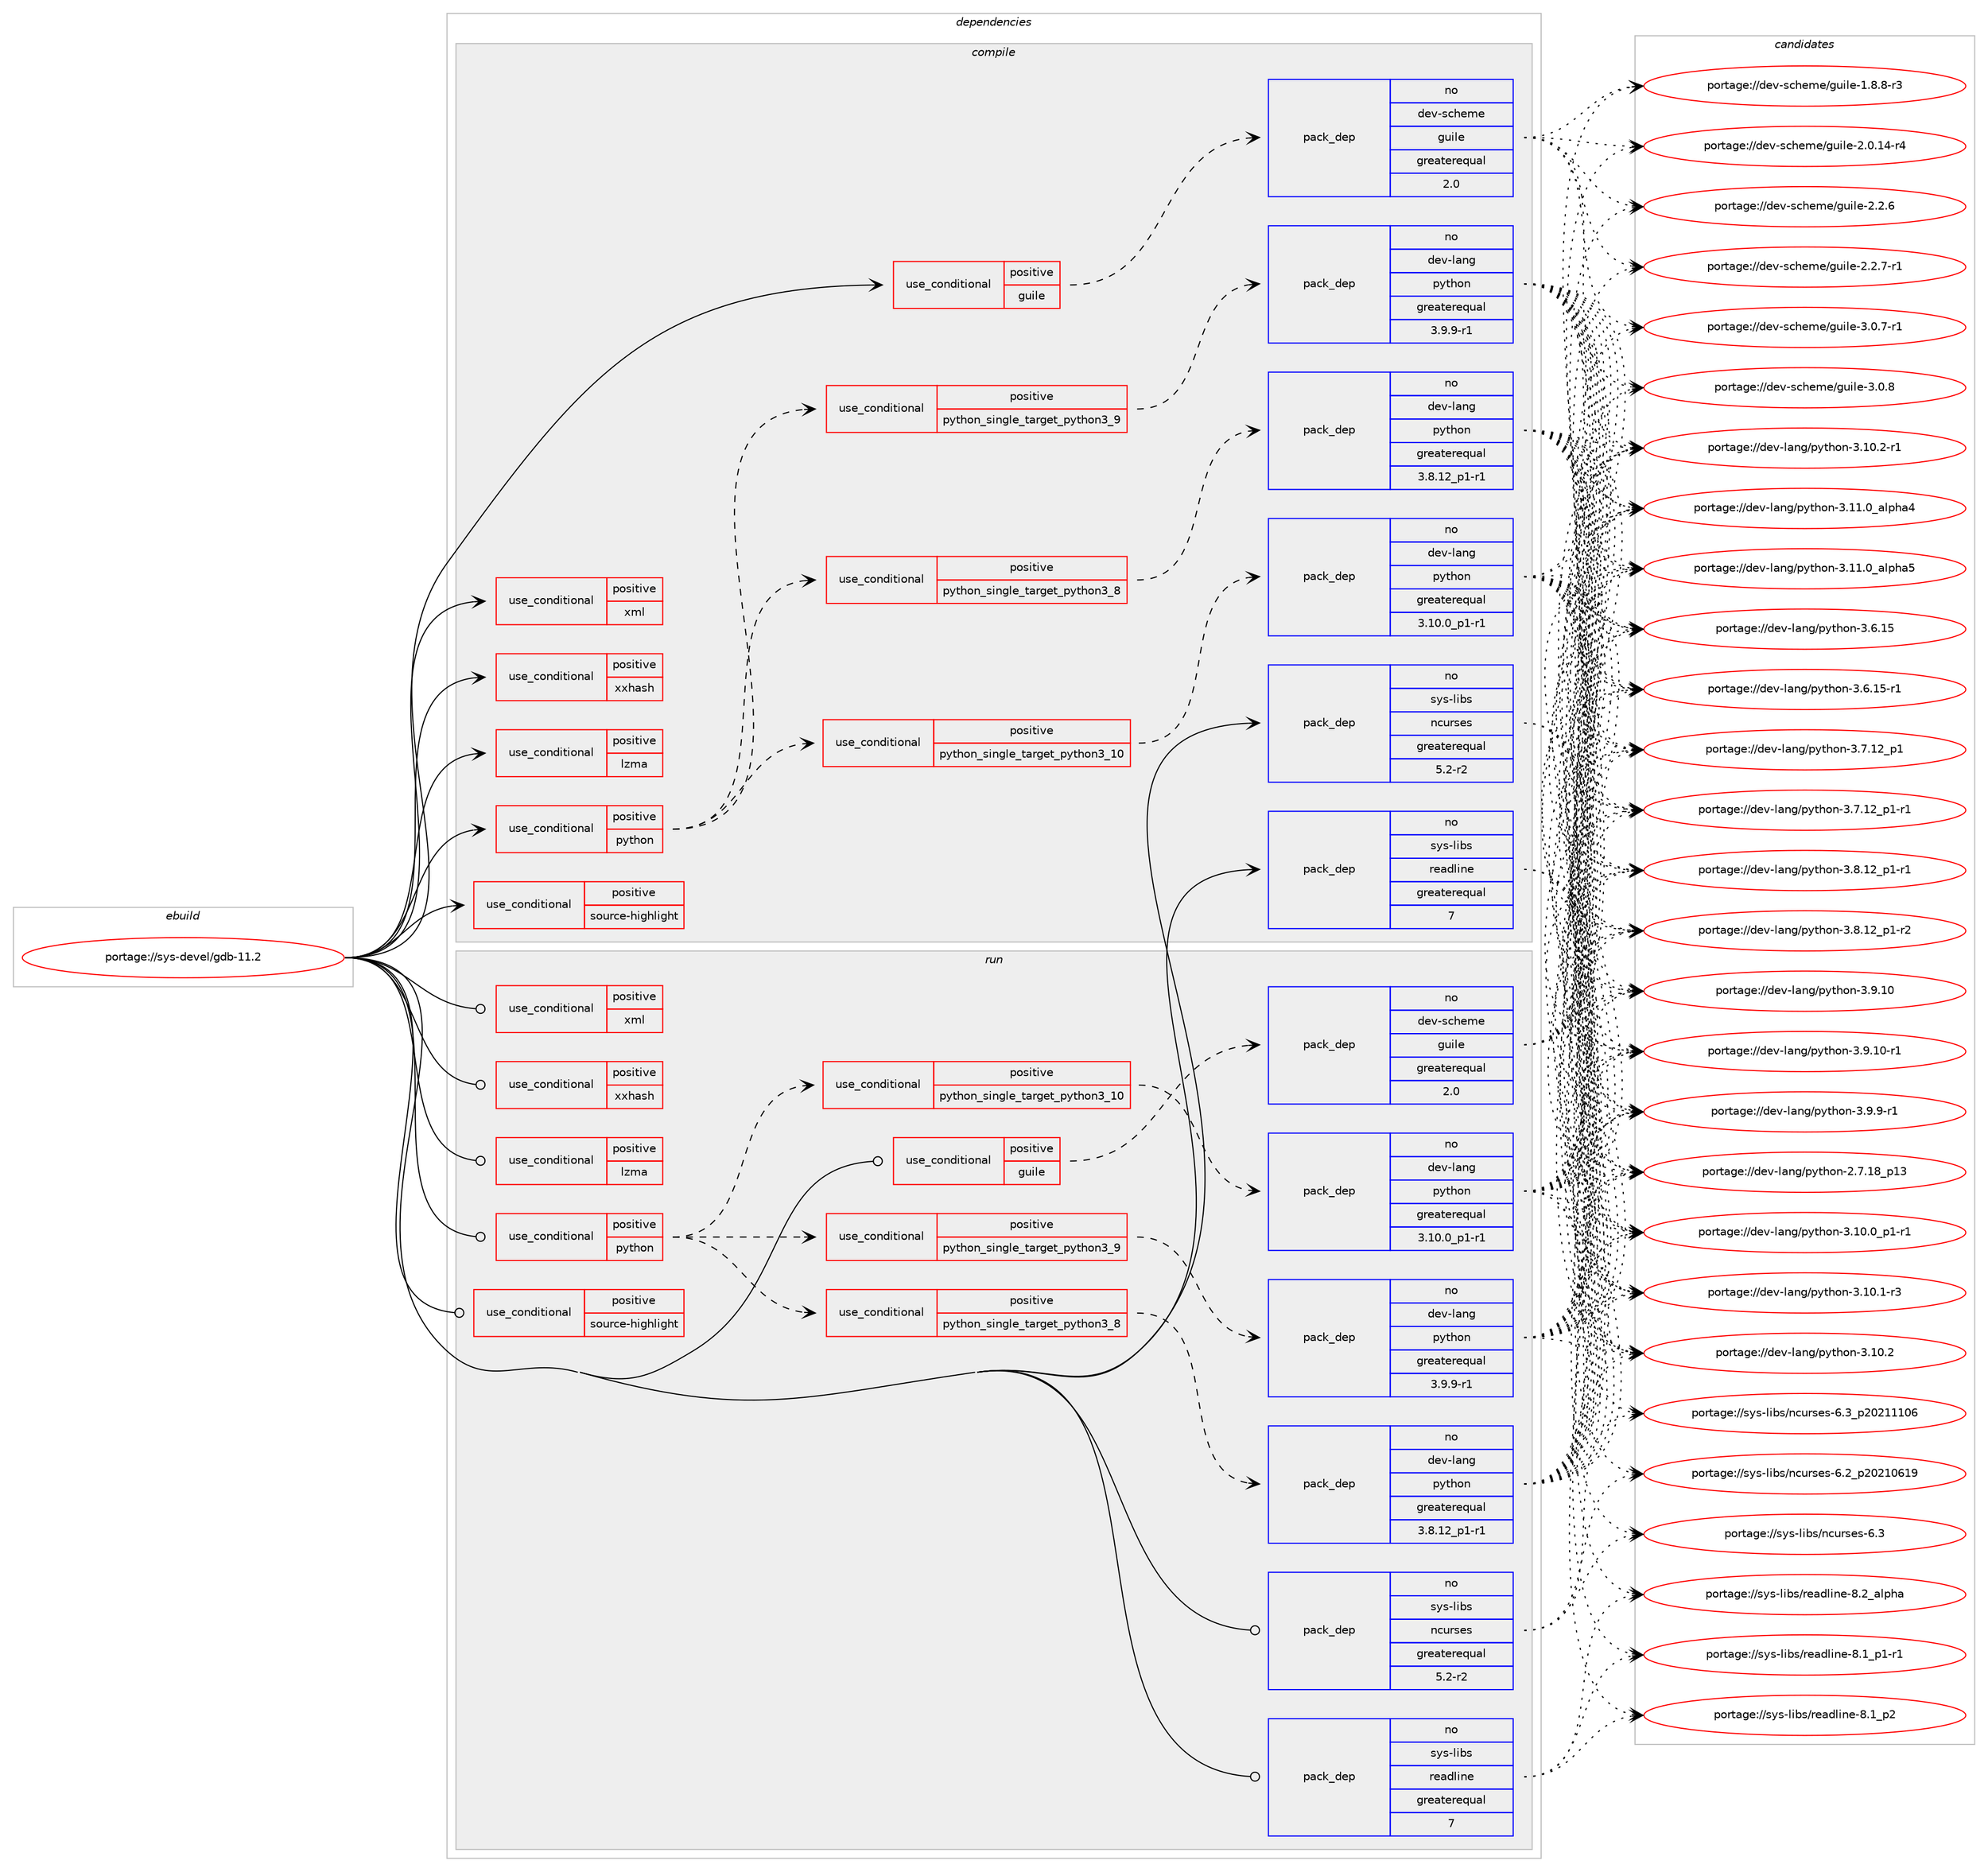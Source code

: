 digraph prolog {

# *************
# Graph options
# *************

newrank=true;
concentrate=true;
compound=true;
graph [rankdir=LR,fontname=Helvetica,fontsize=10,ranksep=1.5];#, ranksep=2.5, nodesep=0.2];
edge  [arrowhead=vee];
node  [fontname=Helvetica,fontsize=10];

# **********
# The ebuild
# **********

subgraph cluster_leftcol {
color=gray;
label=<<i>ebuild</i>>;
id [label="portage://sys-devel/gdb-11.2", color=red, width=4, href="../sys-devel/gdb-11.2.svg"];
}

# ****************
# The dependencies
# ****************

subgraph cluster_midcol {
color=gray;
label=<<i>dependencies</i>>;
subgraph cluster_compile {
fillcolor="#eeeeee";
style=filled;
label=<<i>compile</i>>;
subgraph cond96 {
dependency2823 [label=<<TABLE BORDER="0" CELLBORDER="1" CELLSPACING="0" CELLPADDING="4"><TR><TD ROWSPAN="3" CELLPADDING="10">use_conditional</TD></TR><TR><TD>positive</TD></TR><TR><TD>guile</TD></TR></TABLE>>, shape=none, color=red];
subgraph pack2726 {
dependency2824 [label=<<TABLE BORDER="0" CELLBORDER="1" CELLSPACING="0" CELLPADDING="4" WIDTH="220"><TR><TD ROWSPAN="6" CELLPADDING="30">pack_dep</TD></TR><TR><TD WIDTH="110">no</TD></TR><TR><TD>dev-scheme</TD></TR><TR><TD>guile</TD></TR><TR><TD>greaterequal</TD></TR><TR><TD>2.0</TD></TR></TABLE>>, shape=none, color=blue];
}
dependency2823:e -> dependency2824:w [weight=20,style="dashed",arrowhead="vee"];
}
id:e -> dependency2823:w [weight=20,style="solid",arrowhead="vee"];
subgraph cond97 {
dependency2825 [label=<<TABLE BORDER="0" CELLBORDER="1" CELLSPACING="0" CELLPADDING="4"><TR><TD ROWSPAN="3" CELLPADDING="10">use_conditional</TD></TR><TR><TD>positive</TD></TR><TR><TD>lzma</TD></TR></TABLE>>, shape=none, color=red];
# *** BEGIN UNKNOWN DEPENDENCY TYPE (TODO) ***
# dependency2825 -> package_dependency(portage://sys-devel/gdb-11.2,install,no,app-arch,xz-utils,none,[,,],[],[])
# *** END UNKNOWN DEPENDENCY TYPE (TODO) ***

}
id:e -> dependency2825:w [weight=20,style="solid",arrowhead="vee"];
subgraph cond98 {
dependency2826 [label=<<TABLE BORDER="0" CELLBORDER="1" CELLSPACING="0" CELLPADDING="4"><TR><TD ROWSPAN="3" CELLPADDING="10">use_conditional</TD></TR><TR><TD>positive</TD></TR><TR><TD>python</TD></TR></TABLE>>, shape=none, color=red];
subgraph cond99 {
dependency2827 [label=<<TABLE BORDER="0" CELLBORDER="1" CELLSPACING="0" CELLPADDING="4"><TR><TD ROWSPAN="3" CELLPADDING="10">use_conditional</TD></TR><TR><TD>positive</TD></TR><TR><TD>python_single_target_python3_8</TD></TR></TABLE>>, shape=none, color=red];
subgraph pack2727 {
dependency2828 [label=<<TABLE BORDER="0" CELLBORDER="1" CELLSPACING="0" CELLPADDING="4" WIDTH="220"><TR><TD ROWSPAN="6" CELLPADDING="30">pack_dep</TD></TR><TR><TD WIDTH="110">no</TD></TR><TR><TD>dev-lang</TD></TR><TR><TD>python</TD></TR><TR><TD>greaterequal</TD></TR><TR><TD>3.8.12_p1-r1</TD></TR></TABLE>>, shape=none, color=blue];
}
dependency2827:e -> dependency2828:w [weight=20,style="dashed",arrowhead="vee"];
}
dependency2826:e -> dependency2827:w [weight=20,style="dashed",arrowhead="vee"];
subgraph cond100 {
dependency2829 [label=<<TABLE BORDER="0" CELLBORDER="1" CELLSPACING="0" CELLPADDING="4"><TR><TD ROWSPAN="3" CELLPADDING="10">use_conditional</TD></TR><TR><TD>positive</TD></TR><TR><TD>python_single_target_python3_9</TD></TR></TABLE>>, shape=none, color=red];
subgraph pack2728 {
dependency2830 [label=<<TABLE BORDER="0" CELLBORDER="1" CELLSPACING="0" CELLPADDING="4" WIDTH="220"><TR><TD ROWSPAN="6" CELLPADDING="30">pack_dep</TD></TR><TR><TD WIDTH="110">no</TD></TR><TR><TD>dev-lang</TD></TR><TR><TD>python</TD></TR><TR><TD>greaterequal</TD></TR><TR><TD>3.9.9-r1</TD></TR></TABLE>>, shape=none, color=blue];
}
dependency2829:e -> dependency2830:w [weight=20,style="dashed",arrowhead="vee"];
}
dependency2826:e -> dependency2829:w [weight=20,style="dashed",arrowhead="vee"];
subgraph cond101 {
dependency2831 [label=<<TABLE BORDER="0" CELLBORDER="1" CELLSPACING="0" CELLPADDING="4"><TR><TD ROWSPAN="3" CELLPADDING="10">use_conditional</TD></TR><TR><TD>positive</TD></TR><TR><TD>python_single_target_python3_10</TD></TR></TABLE>>, shape=none, color=red];
subgraph pack2729 {
dependency2832 [label=<<TABLE BORDER="0" CELLBORDER="1" CELLSPACING="0" CELLPADDING="4" WIDTH="220"><TR><TD ROWSPAN="6" CELLPADDING="30">pack_dep</TD></TR><TR><TD WIDTH="110">no</TD></TR><TR><TD>dev-lang</TD></TR><TR><TD>python</TD></TR><TR><TD>greaterequal</TD></TR><TR><TD>3.10.0_p1-r1</TD></TR></TABLE>>, shape=none, color=blue];
}
dependency2831:e -> dependency2832:w [weight=20,style="dashed",arrowhead="vee"];
}
dependency2826:e -> dependency2831:w [weight=20,style="dashed",arrowhead="vee"];
}
id:e -> dependency2826:w [weight=20,style="solid",arrowhead="vee"];
subgraph cond102 {
dependency2833 [label=<<TABLE BORDER="0" CELLBORDER="1" CELLSPACING="0" CELLPADDING="4"><TR><TD ROWSPAN="3" CELLPADDING="10">use_conditional</TD></TR><TR><TD>positive</TD></TR><TR><TD>source-highlight</TD></TR></TABLE>>, shape=none, color=red];
# *** BEGIN UNKNOWN DEPENDENCY TYPE (TODO) ***
# dependency2833 -> package_dependency(portage://sys-devel/gdb-11.2,install,no,dev-util,source-highlight,none,[,,],[],[])
# *** END UNKNOWN DEPENDENCY TYPE (TODO) ***

}
id:e -> dependency2833:w [weight=20,style="solid",arrowhead="vee"];
subgraph cond103 {
dependency2834 [label=<<TABLE BORDER="0" CELLBORDER="1" CELLSPACING="0" CELLPADDING="4"><TR><TD ROWSPAN="3" CELLPADDING="10">use_conditional</TD></TR><TR><TD>positive</TD></TR><TR><TD>xml</TD></TR></TABLE>>, shape=none, color=red];
# *** BEGIN UNKNOWN DEPENDENCY TYPE (TODO) ***
# dependency2834 -> package_dependency(portage://sys-devel/gdb-11.2,install,no,dev-libs,expat,none,[,,],[],[])
# *** END UNKNOWN DEPENDENCY TYPE (TODO) ***

}
id:e -> dependency2834:w [weight=20,style="solid",arrowhead="vee"];
subgraph cond104 {
dependency2835 [label=<<TABLE BORDER="0" CELLBORDER="1" CELLSPACING="0" CELLPADDING="4"><TR><TD ROWSPAN="3" CELLPADDING="10">use_conditional</TD></TR><TR><TD>positive</TD></TR><TR><TD>xxhash</TD></TR></TABLE>>, shape=none, color=red];
# *** BEGIN UNKNOWN DEPENDENCY TYPE (TODO) ***
# dependency2835 -> package_dependency(portage://sys-devel/gdb-11.2,install,no,dev-libs,xxhash,none,[,,],[],[])
# *** END UNKNOWN DEPENDENCY TYPE (TODO) ***

}
id:e -> dependency2835:w [weight=20,style="solid",arrowhead="vee"];
# *** BEGIN UNKNOWN DEPENDENCY TYPE (TODO) ***
# id -> package_dependency(portage://sys-devel/gdb-11.2,install,no,dev-libs,gmp,none,[,,],any_same_slot,[])
# *** END UNKNOWN DEPENDENCY TYPE (TODO) ***

# *** BEGIN UNKNOWN DEPENDENCY TYPE (TODO) ***
# id -> package_dependency(portage://sys-devel/gdb-11.2,install,no,dev-libs,mpfr,none,[,,],[slot(0),equal],[])
# *** END UNKNOWN DEPENDENCY TYPE (TODO) ***

subgraph pack2730 {
dependency2836 [label=<<TABLE BORDER="0" CELLBORDER="1" CELLSPACING="0" CELLPADDING="4" WIDTH="220"><TR><TD ROWSPAN="6" CELLPADDING="30">pack_dep</TD></TR><TR><TD WIDTH="110">no</TD></TR><TR><TD>sys-libs</TD></TR><TR><TD>ncurses</TD></TR><TR><TD>greaterequal</TD></TR><TR><TD>5.2-r2</TD></TR></TABLE>>, shape=none, color=blue];
}
id:e -> dependency2836:w [weight=20,style="solid",arrowhead="vee"];
subgraph pack2731 {
dependency2837 [label=<<TABLE BORDER="0" CELLBORDER="1" CELLSPACING="0" CELLPADDING="4" WIDTH="220"><TR><TD ROWSPAN="6" CELLPADDING="30">pack_dep</TD></TR><TR><TD WIDTH="110">no</TD></TR><TR><TD>sys-libs</TD></TR><TR><TD>readline</TD></TR><TR><TD>greaterequal</TD></TR><TR><TD>7</TD></TR></TABLE>>, shape=none, color=blue];
}
id:e -> dependency2837:w [weight=20,style="solid",arrowhead="vee"];
# *** BEGIN UNKNOWN DEPENDENCY TYPE (TODO) ***
# id -> package_dependency(portage://sys-devel/gdb-11.2,install,no,sys-libs,zlib,none,[,,],[],[])
# *** END UNKNOWN DEPENDENCY TYPE (TODO) ***

}
subgraph cluster_compileandrun {
fillcolor="#eeeeee";
style=filled;
label=<<i>compile and run</i>>;
}
subgraph cluster_run {
fillcolor="#eeeeee";
style=filled;
label=<<i>run</i>>;
subgraph cond105 {
dependency2838 [label=<<TABLE BORDER="0" CELLBORDER="1" CELLSPACING="0" CELLPADDING="4"><TR><TD ROWSPAN="3" CELLPADDING="10">use_conditional</TD></TR><TR><TD>positive</TD></TR><TR><TD>guile</TD></TR></TABLE>>, shape=none, color=red];
subgraph pack2732 {
dependency2839 [label=<<TABLE BORDER="0" CELLBORDER="1" CELLSPACING="0" CELLPADDING="4" WIDTH="220"><TR><TD ROWSPAN="6" CELLPADDING="30">pack_dep</TD></TR><TR><TD WIDTH="110">no</TD></TR><TR><TD>dev-scheme</TD></TR><TR><TD>guile</TD></TR><TR><TD>greaterequal</TD></TR><TR><TD>2.0</TD></TR></TABLE>>, shape=none, color=blue];
}
dependency2838:e -> dependency2839:w [weight=20,style="dashed",arrowhead="vee"];
}
id:e -> dependency2838:w [weight=20,style="solid",arrowhead="odot"];
subgraph cond106 {
dependency2840 [label=<<TABLE BORDER="0" CELLBORDER="1" CELLSPACING="0" CELLPADDING="4"><TR><TD ROWSPAN="3" CELLPADDING="10">use_conditional</TD></TR><TR><TD>positive</TD></TR><TR><TD>lzma</TD></TR></TABLE>>, shape=none, color=red];
# *** BEGIN UNKNOWN DEPENDENCY TYPE (TODO) ***
# dependency2840 -> package_dependency(portage://sys-devel/gdb-11.2,run,no,app-arch,xz-utils,none,[,,],[],[])
# *** END UNKNOWN DEPENDENCY TYPE (TODO) ***

}
id:e -> dependency2840:w [weight=20,style="solid",arrowhead="odot"];
subgraph cond107 {
dependency2841 [label=<<TABLE BORDER="0" CELLBORDER="1" CELLSPACING="0" CELLPADDING="4"><TR><TD ROWSPAN="3" CELLPADDING="10">use_conditional</TD></TR><TR><TD>positive</TD></TR><TR><TD>python</TD></TR></TABLE>>, shape=none, color=red];
subgraph cond108 {
dependency2842 [label=<<TABLE BORDER="0" CELLBORDER="1" CELLSPACING="0" CELLPADDING="4"><TR><TD ROWSPAN="3" CELLPADDING="10">use_conditional</TD></TR><TR><TD>positive</TD></TR><TR><TD>python_single_target_python3_8</TD></TR></TABLE>>, shape=none, color=red];
subgraph pack2733 {
dependency2843 [label=<<TABLE BORDER="0" CELLBORDER="1" CELLSPACING="0" CELLPADDING="4" WIDTH="220"><TR><TD ROWSPAN="6" CELLPADDING="30">pack_dep</TD></TR><TR><TD WIDTH="110">no</TD></TR><TR><TD>dev-lang</TD></TR><TR><TD>python</TD></TR><TR><TD>greaterequal</TD></TR><TR><TD>3.8.12_p1-r1</TD></TR></TABLE>>, shape=none, color=blue];
}
dependency2842:e -> dependency2843:w [weight=20,style="dashed",arrowhead="vee"];
}
dependency2841:e -> dependency2842:w [weight=20,style="dashed",arrowhead="vee"];
subgraph cond109 {
dependency2844 [label=<<TABLE BORDER="0" CELLBORDER="1" CELLSPACING="0" CELLPADDING="4"><TR><TD ROWSPAN="3" CELLPADDING="10">use_conditional</TD></TR><TR><TD>positive</TD></TR><TR><TD>python_single_target_python3_9</TD></TR></TABLE>>, shape=none, color=red];
subgraph pack2734 {
dependency2845 [label=<<TABLE BORDER="0" CELLBORDER="1" CELLSPACING="0" CELLPADDING="4" WIDTH="220"><TR><TD ROWSPAN="6" CELLPADDING="30">pack_dep</TD></TR><TR><TD WIDTH="110">no</TD></TR><TR><TD>dev-lang</TD></TR><TR><TD>python</TD></TR><TR><TD>greaterequal</TD></TR><TR><TD>3.9.9-r1</TD></TR></TABLE>>, shape=none, color=blue];
}
dependency2844:e -> dependency2845:w [weight=20,style="dashed",arrowhead="vee"];
}
dependency2841:e -> dependency2844:w [weight=20,style="dashed",arrowhead="vee"];
subgraph cond110 {
dependency2846 [label=<<TABLE BORDER="0" CELLBORDER="1" CELLSPACING="0" CELLPADDING="4"><TR><TD ROWSPAN="3" CELLPADDING="10">use_conditional</TD></TR><TR><TD>positive</TD></TR><TR><TD>python_single_target_python3_10</TD></TR></TABLE>>, shape=none, color=red];
subgraph pack2735 {
dependency2847 [label=<<TABLE BORDER="0" CELLBORDER="1" CELLSPACING="0" CELLPADDING="4" WIDTH="220"><TR><TD ROWSPAN="6" CELLPADDING="30">pack_dep</TD></TR><TR><TD WIDTH="110">no</TD></TR><TR><TD>dev-lang</TD></TR><TR><TD>python</TD></TR><TR><TD>greaterequal</TD></TR><TR><TD>3.10.0_p1-r1</TD></TR></TABLE>>, shape=none, color=blue];
}
dependency2846:e -> dependency2847:w [weight=20,style="dashed",arrowhead="vee"];
}
dependency2841:e -> dependency2846:w [weight=20,style="dashed",arrowhead="vee"];
}
id:e -> dependency2841:w [weight=20,style="solid",arrowhead="odot"];
subgraph cond111 {
dependency2848 [label=<<TABLE BORDER="0" CELLBORDER="1" CELLSPACING="0" CELLPADDING="4"><TR><TD ROWSPAN="3" CELLPADDING="10">use_conditional</TD></TR><TR><TD>positive</TD></TR><TR><TD>source-highlight</TD></TR></TABLE>>, shape=none, color=red];
# *** BEGIN UNKNOWN DEPENDENCY TYPE (TODO) ***
# dependency2848 -> package_dependency(portage://sys-devel/gdb-11.2,run,no,dev-util,source-highlight,none,[,,],[],[])
# *** END UNKNOWN DEPENDENCY TYPE (TODO) ***

}
id:e -> dependency2848:w [weight=20,style="solid",arrowhead="odot"];
subgraph cond112 {
dependency2849 [label=<<TABLE BORDER="0" CELLBORDER="1" CELLSPACING="0" CELLPADDING="4"><TR><TD ROWSPAN="3" CELLPADDING="10">use_conditional</TD></TR><TR><TD>positive</TD></TR><TR><TD>xml</TD></TR></TABLE>>, shape=none, color=red];
# *** BEGIN UNKNOWN DEPENDENCY TYPE (TODO) ***
# dependency2849 -> package_dependency(portage://sys-devel/gdb-11.2,run,no,dev-libs,expat,none,[,,],[],[])
# *** END UNKNOWN DEPENDENCY TYPE (TODO) ***

}
id:e -> dependency2849:w [weight=20,style="solid",arrowhead="odot"];
subgraph cond113 {
dependency2850 [label=<<TABLE BORDER="0" CELLBORDER="1" CELLSPACING="0" CELLPADDING="4"><TR><TD ROWSPAN="3" CELLPADDING="10">use_conditional</TD></TR><TR><TD>positive</TD></TR><TR><TD>xxhash</TD></TR></TABLE>>, shape=none, color=red];
# *** BEGIN UNKNOWN DEPENDENCY TYPE (TODO) ***
# dependency2850 -> package_dependency(portage://sys-devel/gdb-11.2,run,no,dev-libs,xxhash,none,[,,],[],[])
# *** END UNKNOWN DEPENDENCY TYPE (TODO) ***

}
id:e -> dependency2850:w [weight=20,style="solid",arrowhead="odot"];
# *** BEGIN UNKNOWN DEPENDENCY TYPE (TODO) ***
# id -> package_dependency(portage://sys-devel/gdb-11.2,run,no,dev-libs,gmp,none,[,,],any_same_slot,[])
# *** END UNKNOWN DEPENDENCY TYPE (TODO) ***

# *** BEGIN UNKNOWN DEPENDENCY TYPE (TODO) ***
# id -> package_dependency(portage://sys-devel/gdb-11.2,run,no,dev-libs,mpfr,none,[,,],[slot(0),equal],[])
# *** END UNKNOWN DEPENDENCY TYPE (TODO) ***

subgraph pack2736 {
dependency2851 [label=<<TABLE BORDER="0" CELLBORDER="1" CELLSPACING="0" CELLPADDING="4" WIDTH="220"><TR><TD ROWSPAN="6" CELLPADDING="30">pack_dep</TD></TR><TR><TD WIDTH="110">no</TD></TR><TR><TD>sys-libs</TD></TR><TR><TD>ncurses</TD></TR><TR><TD>greaterequal</TD></TR><TR><TD>5.2-r2</TD></TR></TABLE>>, shape=none, color=blue];
}
id:e -> dependency2851:w [weight=20,style="solid",arrowhead="odot"];
subgraph pack2737 {
dependency2852 [label=<<TABLE BORDER="0" CELLBORDER="1" CELLSPACING="0" CELLPADDING="4" WIDTH="220"><TR><TD ROWSPAN="6" CELLPADDING="30">pack_dep</TD></TR><TR><TD WIDTH="110">no</TD></TR><TR><TD>sys-libs</TD></TR><TR><TD>readline</TD></TR><TR><TD>greaterequal</TD></TR><TR><TD>7</TD></TR></TABLE>>, shape=none, color=blue];
}
id:e -> dependency2852:w [weight=20,style="solid",arrowhead="odot"];
# *** BEGIN UNKNOWN DEPENDENCY TYPE (TODO) ***
# id -> package_dependency(portage://sys-devel/gdb-11.2,run,no,sys-libs,zlib,none,[,,],[],[])
# *** END UNKNOWN DEPENDENCY TYPE (TODO) ***

}
}

# **************
# The candidates
# **************

subgraph cluster_choices {
rank=same;
color=gray;
label=<<i>candidates</i>>;

subgraph choice2726 {
color=black;
nodesep=1;
choice1001011184511599104101109101471031171051081014549465646564511451 [label="portage://dev-scheme/guile-1.8.8-r3", color=red, width=4,href="../dev-scheme/guile-1.8.8-r3.svg"];
choice100101118451159910410110910147103117105108101455046484649524511452 [label="portage://dev-scheme/guile-2.0.14-r4", color=red, width=4,href="../dev-scheme/guile-2.0.14-r4.svg"];
choice100101118451159910410110910147103117105108101455046504654 [label="portage://dev-scheme/guile-2.2.6", color=red, width=4,href="../dev-scheme/guile-2.2.6.svg"];
choice1001011184511599104101109101471031171051081014550465046554511449 [label="portage://dev-scheme/guile-2.2.7-r1", color=red, width=4,href="../dev-scheme/guile-2.2.7-r1.svg"];
choice1001011184511599104101109101471031171051081014551464846554511449 [label="portage://dev-scheme/guile-3.0.7-r1", color=red, width=4,href="../dev-scheme/guile-3.0.7-r1.svg"];
choice100101118451159910410110910147103117105108101455146484656 [label="portage://dev-scheme/guile-3.0.8", color=red, width=4,href="../dev-scheme/guile-3.0.8.svg"];
dependency2824:e -> choice1001011184511599104101109101471031171051081014549465646564511451:w [style=dotted,weight="100"];
dependency2824:e -> choice100101118451159910410110910147103117105108101455046484649524511452:w [style=dotted,weight="100"];
dependency2824:e -> choice100101118451159910410110910147103117105108101455046504654:w [style=dotted,weight="100"];
dependency2824:e -> choice1001011184511599104101109101471031171051081014550465046554511449:w [style=dotted,weight="100"];
dependency2824:e -> choice1001011184511599104101109101471031171051081014551464846554511449:w [style=dotted,weight="100"];
dependency2824:e -> choice100101118451159910410110910147103117105108101455146484656:w [style=dotted,weight="100"];
}
subgraph choice2727 {
color=black;
nodesep=1;
choice10010111845108971101034711212111610411111045504655464956951124951 [label="portage://dev-lang/python-2.7.18_p13", color=red, width=4,href="../dev-lang/python-2.7.18_p13.svg"];
choice1001011184510897110103471121211161041111104551464948464895112494511449 [label="portage://dev-lang/python-3.10.0_p1-r1", color=red, width=4,href="../dev-lang/python-3.10.0_p1-r1.svg"];
choice100101118451089711010347112121116104111110455146494846494511451 [label="portage://dev-lang/python-3.10.1-r3", color=red, width=4,href="../dev-lang/python-3.10.1-r3.svg"];
choice10010111845108971101034711212111610411111045514649484650 [label="portage://dev-lang/python-3.10.2", color=red, width=4,href="../dev-lang/python-3.10.2.svg"];
choice100101118451089711010347112121116104111110455146494846504511449 [label="portage://dev-lang/python-3.10.2-r1", color=red, width=4,href="../dev-lang/python-3.10.2-r1.svg"];
choice1001011184510897110103471121211161041111104551464949464895971081121049752 [label="portage://dev-lang/python-3.11.0_alpha4", color=red, width=4,href="../dev-lang/python-3.11.0_alpha4.svg"];
choice1001011184510897110103471121211161041111104551464949464895971081121049753 [label="portage://dev-lang/python-3.11.0_alpha5", color=red, width=4,href="../dev-lang/python-3.11.0_alpha5.svg"];
choice10010111845108971101034711212111610411111045514654464953 [label="portage://dev-lang/python-3.6.15", color=red, width=4,href="../dev-lang/python-3.6.15.svg"];
choice100101118451089711010347112121116104111110455146544649534511449 [label="portage://dev-lang/python-3.6.15-r1", color=red, width=4,href="../dev-lang/python-3.6.15-r1.svg"];
choice100101118451089711010347112121116104111110455146554649509511249 [label="portage://dev-lang/python-3.7.12_p1", color=red, width=4,href="../dev-lang/python-3.7.12_p1.svg"];
choice1001011184510897110103471121211161041111104551465546495095112494511449 [label="portage://dev-lang/python-3.7.12_p1-r1", color=red, width=4,href="../dev-lang/python-3.7.12_p1-r1.svg"];
choice1001011184510897110103471121211161041111104551465646495095112494511449 [label="portage://dev-lang/python-3.8.12_p1-r1", color=red, width=4,href="../dev-lang/python-3.8.12_p1-r1.svg"];
choice1001011184510897110103471121211161041111104551465646495095112494511450 [label="portage://dev-lang/python-3.8.12_p1-r2", color=red, width=4,href="../dev-lang/python-3.8.12_p1-r2.svg"];
choice10010111845108971101034711212111610411111045514657464948 [label="portage://dev-lang/python-3.9.10", color=red, width=4,href="../dev-lang/python-3.9.10.svg"];
choice100101118451089711010347112121116104111110455146574649484511449 [label="portage://dev-lang/python-3.9.10-r1", color=red, width=4,href="../dev-lang/python-3.9.10-r1.svg"];
choice1001011184510897110103471121211161041111104551465746574511449 [label="portage://dev-lang/python-3.9.9-r1", color=red, width=4,href="../dev-lang/python-3.9.9-r1.svg"];
dependency2828:e -> choice10010111845108971101034711212111610411111045504655464956951124951:w [style=dotted,weight="100"];
dependency2828:e -> choice1001011184510897110103471121211161041111104551464948464895112494511449:w [style=dotted,weight="100"];
dependency2828:e -> choice100101118451089711010347112121116104111110455146494846494511451:w [style=dotted,weight="100"];
dependency2828:e -> choice10010111845108971101034711212111610411111045514649484650:w [style=dotted,weight="100"];
dependency2828:e -> choice100101118451089711010347112121116104111110455146494846504511449:w [style=dotted,weight="100"];
dependency2828:e -> choice1001011184510897110103471121211161041111104551464949464895971081121049752:w [style=dotted,weight="100"];
dependency2828:e -> choice1001011184510897110103471121211161041111104551464949464895971081121049753:w [style=dotted,weight="100"];
dependency2828:e -> choice10010111845108971101034711212111610411111045514654464953:w [style=dotted,weight="100"];
dependency2828:e -> choice100101118451089711010347112121116104111110455146544649534511449:w [style=dotted,weight="100"];
dependency2828:e -> choice100101118451089711010347112121116104111110455146554649509511249:w [style=dotted,weight="100"];
dependency2828:e -> choice1001011184510897110103471121211161041111104551465546495095112494511449:w [style=dotted,weight="100"];
dependency2828:e -> choice1001011184510897110103471121211161041111104551465646495095112494511449:w [style=dotted,weight="100"];
dependency2828:e -> choice1001011184510897110103471121211161041111104551465646495095112494511450:w [style=dotted,weight="100"];
dependency2828:e -> choice10010111845108971101034711212111610411111045514657464948:w [style=dotted,weight="100"];
dependency2828:e -> choice100101118451089711010347112121116104111110455146574649484511449:w [style=dotted,weight="100"];
dependency2828:e -> choice1001011184510897110103471121211161041111104551465746574511449:w [style=dotted,weight="100"];
}
subgraph choice2728 {
color=black;
nodesep=1;
choice10010111845108971101034711212111610411111045504655464956951124951 [label="portage://dev-lang/python-2.7.18_p13", color=red, width=4,href="../dev-lang/python-2.7.18_p13.svg"];
choice1001011184510897110103471121211161041111104551464948464895112494511449 [label="portage://dev-lang/python-3.10.0_p1-r1", color=red, width=4,href="../dev-lang/python-3.10.0_p1-r1.svg"];
choice100101118451089711010347112121116104111110455146494846494511451 [label="portage://dev-lang/python-3.10.1-r3", color=red, width=4,href="../dev-lang/python-3.10.1-r3.svg"];
choice10010111845108971101034711212111610411111045514649484650 [label="portage://dev-lang/python-3.10.2", color=red, width=4,href="../dev-lang/python-3.10.2.svg"];
choice100101118451089711010347112121116104111110455146494846504511449 [label="portage://dev-lang/python-3.10.2-r1", color=red, width=4,href="../dev-lang/python-3.10.2-r1.svg"];
choice1001011184510897110103471121211161041111104551464949464895971081121049752 [label="portage://dev-lang/python-3.11.0_alpha4", color=red, width=4,href="../dev-lang/python-3.11.0_alpha4.svg"];
choice1001011184510897110103471121211161041111104551464949464895971081121049753 [label="portage://dev-lang/python-3.11.0_alpha5", color=red, width=4,href="../dev-lang/python-3.11.0_alpha5.svg"];
choice10010111845108971101034711212111610411111045514654464953 [label="portage://dev-lang/python-3.6.15", color=red, width=4,href="../dev-lang/python-3.6.15.svg"];
choice100101118451089711010347112121116104111110455146544649534511449 [label="portage://dev-lang/python-3.6.15-r1", color=red, width=4,href="../dev-lang/python-3.6.15-r1.svg"];
choice100101118451089711010347112121116104111110455146554649509511249 [label="portage://dev-lang/python-3.7.12_p1", color=red, width=4,href="../dev-lang/python-3.7.12_p1.svg"];
choice1001011184510897110103471121211161041111104551465546495095112494511449 [label="portage://dev-lang/python-3.7.12_p1-r1", color=red, width=4,href="../dev-lang/python-3.7.12_p1-r1.svg"];
choice1001011184510897110103471121211161041111104551465646495095112494511449 [label="portage://dev-lang/python-3.8.12_p1-r1", color=red, width=4,href="../dev-lang/python-3.8.12_p1-r1.svg"];
choice1001011184510897110103471121211161041111104551465646495095112494511450 [label="portage://dev-lang/python-3.8.12_p1-r2", color=red, width=4,href="../dev-lang/python-3.8.12_p1-r2.svg"];
choice10010111845108971101034711212111610411111045514657464948 [label="portage://dev-lang/python-3.9.10", color=red, width=4,href="../dev-lang/python-3.9.10.svg"];
choice100101118451089711010347112121116104111110455146574649484511449 [label="portage://dev-lang/python-3.9.10-r1", color=red, width=4,href="../dev-lang/python-3.9.10-r1.svg"];
choice1001011184510897110103471121211161041111104551465746574511449 [label="portage://dev-lang/python-3.9.9-r1", color=red, width=4,href="../dev-lang/python-3.9.9-r1.svg"];
dependency2830:e -> choice10010111845108971101034711212111610411111045504655464956951124951:w [style=dotted,weight="100"];
dependency2830:e -> choice1001011184510897110103471121211161041111104551464948464895112494511449:w [style=dotted,weight="100"];
dependency2830:e -> choice100101118451089711010347112121116104111110455146494846494511451:w [style=dotted,weight="100"];
dependency2830:e -> choice10010111845108971101034711212111610411111045514649484650:w [style=dotted,weight="100"];
dependency2830:e -> choice100101118451089711010347112121116104111110455146494846504511449:w [style=dotted,weight="100"];
dependency2830:e -> choice1001011184510897110103471121211161041111104551464949464895971081121049752:w [style=dotted,weight="100"];
dependency2830:e -> choice1001011184510897110103471121211161041111104551464949464895971081121049753:w [style=dotted,weight="100"];
dependency2830:e -> choice10010111845108971101034711212111610411111045514654464953:w [style=dotted,weight="100"];
dependency2830:e -> choice100101118451089711010347112121116104111110455146544649534511449:w [style=dotted,weight="100"];
dependency2830:e -> choice100101118451089711010347112121116104111110455146554649509511249:w [style=dotted,weight="100"];
dependency2830:e -> choice1001011184510897110103471121211161041111104551465546495095112494511449:w [style=dotted,weight="100"];
dependency2830:e -> choice1001011184510897110103471121211161041111104551465646495095112494511449:w [style=dotted,weight="100"];
dependency2830:e -> choice1001011184510897110103471121211161041111104551465646495095112494511450:w [style=dotted,weight="100"];
dependency2830:e -> choice10010111845108971101034711212111610411111045514657464948:w [style=dotted,weight="100"];
dependency2830:e -> choice100101118451089711010347112121116104111110455146574649484511449:w [style=dotted,weight="100"];
dependency2830:e -> choice1001011184510897110103471121211161041111104551465746574511449:w [style=dotted,weight="100"];
}
subgraph choice2729 {
color=black;
nodesep=1;
choice10010111845108971101034711212111610411111045504655464956951124951 [label="portage://dev-lang/python-2.7.18_p13", color=red, width=4,href="../dev-lang/python-2.7.18_p13.svg"];
choice1001011184510897110103471121211161041111104551464948464895112494511449 [label="portage://dev-lang/python-3.10.0_p1-r1", color=red, width=4,href="../dev-lang/python-3.10.0_p1-r1.svg"];
choice100101118451089711010347112121116104111110455146494846494511451 [label="portage://dev-lang/python-3.10.1-r3", color=red, width=4,href="../dev-lang/python-3.10.1-r3.svg"];
choice10010111845108971101034711212111610411111045514649484650 [label="portage://dev-lang/python-3.10.2", color=red, width=4,href="../dev-lang/python-3.10.2.svg"];
choice100101118451089711010347112121116104111110455146494846504511449 [label="portage://dev-lang/python-3.10.2-r1", color=red, width=4,href="../dev-lang/python-3.10.2-r1.svg"];
choice1001011184510897110103471121211161041111104551464949464895971081121049752 [label="portage://dev-lang/python-3.11.0_alpha4", color=red, width=4,href="../dev-lang/python-3.11.0_alpha4.svg"];
choice1001011184510897110103471121211161041111104551464949464895971081121049753 [label="portage://dev-lang/python-3.11.0_alpha5", color=red, width=4,href="../dev-lang/python-3.11.0_alpha5.svg"];
choice10010111845108971101034711212111610411111045514654464953 [label="portage://dev-lang/python-3.6.15", color=red, width=4,href="../dev-lang/python-3.6.15.svg"];
choice100101118451089711010347112121116104111110455146544649534511449 [label="portage://dev-lang/python-3.6.15-r1", color=red, width=4,href="../dev-lang/python-3.6.15-r1.svg"];
choice100101118451089711010347112121116104111110455146554649509511249 [label="portage://dev-lang/python-3.7.12_p1", color=red, width=4,href="../dev-lang/python-3.7.12_p1.svg"];
choice1001011184510897110103471121211161041111104551465546495095112494511449 [label="portage://dev-lang/python-3.7.12_p1-r1", color=red, width=4,href="../dev-lang/python-3.7.12_p1-r1.svg"];
choice1001011184510897110103471121211161041111104551465646495095112494511449 [label="portage://dev-lang/python-3.8.12_p1-r1", color=red, width=4,href="../dev-lang/python-3.8.12_p1-r1.svg"];
choice1001011184510897110103471121211161041111104551465646495095112494511450 [label="portage://dev-lang/python-3.8.12_p1-r2", color=red, width=4,href="../dev-lang/python-3.8.12_p1-r2.svg"];
choice10010111845108971101034711212111610411111045514657464948 [label="portage://dev-lang/python-3.9.10", color=red, width=4,href="../dev-lang/python-3.9.10.svg"];
choice100101118451089711010347112121116104111110455146574649484511449 [label="portage://dev-lang/python-3.9.10-r1", color=red, width=4,href="../dev-lang/python-3.9.10-r1.svg"];
choice1001011184510897110103471121211161041111104551465746574511449 [label="portage://dev-lang/python-3.9.9-r1", color=red, width=4,href="../dev-lang/python-3.9.9-r1.svg"];
dependency2832:e -> choice10010111845108971101034711212111610411111045504655464956951124951:w [style=dotted,weight="100"];
dependency2832:e -> choice1001011184510897110103471121211161041111104551464948464895112494511449:w [style=dotted,weight="100"];
dependency2832:e -> choice100101118451089711010347112121116104111110455146494846494511451:w [style=dotted,weight="100"];
dependency2832:e -> choice10010111845108971101034711212111610411111045514649484650:w [style=dotted,weight="100"];
dependency2832:e -> choice100101118451089711010347112121116104111110455146494846504511449:w [style=dotted,weight="100"];
dependency2832:e -> choice1001011184510897110103471121211161041111104551464949464895971081121049752:w [style=dotted,weight="100"];
dependency2832:e -> choice1001011184510897110103471121211161041111104551464949464895971081121049753:w [style=dotted,weight="100"];
dependency2832:e -> choice10010111845108971101034711212111610411111045514654464953:w [style=dotted,weight="100"];
dependency2832:e -> choice100101118451089711010347112121116104111110455146544649534511449:w [style=dotted,weight="100"];
dependency2832:e -> choice100101118451089711010347112121116104111110455146554649509511249:w [style=dotted,weight="100"];
dependency2832:e -> choice1001011184510897110103471121211161041111104551465546495095112494511449:w [style=dotted,weight="100"];
dependency2832:e -> choice1001011184510897110103471121211161041111104551465646495095112494511449:w [style=dotted,weight="100"];
dependency2832:e -> choice1001011184510897110103471121211161041111104551465646495095112494511450:w [style=dotted,weight="100"];
dependency2832:e -> choice10010111845108971101034711212111610411111045514657464948:w [style=dotted,weight="100"];
dependency2832:e -> choice100101118451089711010347112121116104111110455146574649484511449:w [style=dotted,weight="100"];
dependency2832:e -> choice1001011184510897110103471121211161041111104551465746574511449:w [style=dotted,weight="100"];
}
subgraph choice2730 {
color=black;
nodesep=1;
choice1151211154510810598115471109911711411510111545544650951125048504948544957 [label="portage://sys-libs/ncurses-6.2_p20210619", color=red, width=4,href="../sys-libs/ncurses-6.2_p20210619.svg"];
choice1151211154510810598115471109911711411510111545544651 [label="portage://sys-libs/ncurses-6.3", color=red, width=4,href="../sys-libs/ncurses-6.3.svg"];
choice1151211154510810598115471109911711411510111545544651951125048504949494854 [label="portage://sys-libs/ncurses-6.3_p20211106", color=red, width=4,href="../sys-libs/ncurses-6.3_p20211106.svg"];
dependency2836:e -> choice1151211154510810598115471109911711411510111545544650951125048504948544957:w [style=dotted,weight="100"];
dependency2836:e -> choice1151211154510810598115471109911711411510111545544651:w [style=dotted,weight="100"];
dependency2836:e -> choice1151211154510810598115471109911711411510111545544651951125048504949494854:w [style=dotted,weight="100"];
}
subgraph choice2731 {
color=black;
nodesep=1;
choice115121115451081059811547114101971001081051101014556464995112494511449 [label="portage://sys-libs/readline-8.1_p1-r1", color=red, width=4,href="../sys-libs/readline-8.1_p1-r1.svg"];
choice11512111545108105981154711410197100108105110101455646499511250 [label="portage://sys-libs/readline-8.1_p2", color=red, width=4,href="../sys-libs/readline-8.1_p2.svg"];
choice1151211154510810598115471141019710010810511010145564650959710811210497 [label="portage://sys-libs/readline-8.2_alpha", color=red, width=4,href="../sys-libs/readline-8.2_alpha.svg"];
dependency2837:e -> choice115121115451081059811547114101971001081051101014556464995112494511449:w [style=dotted,weight="100"];
dependency2837:e -> choice11512111545108105981154711410197100108105110101455646499511250:w [style=dotted,weight="100"];
dependency2837:e -> choice1151211154510810598115471141019710010810511010145564650959710811210497:w [style=dotted,weight="100"];
}
subgraph choice2732 {
color=black;
nodesep=1;
choice1001011184511599104101109101471031171051081014549465646564511451 [label="portage://dev-scheme/guile-1.8.8-r3", color=red, width=4,href="../dev-scheme/guile-1.8.8-r3.svg"];
choice100101118451159910410110910147103117105108101455046484649524511452 [label="portage://dev-scheme/guile-2.0.14-r4", color=red, width=4,href="../dev-scheme/guile-2.0.14-r4.svg"];
choice100101118451159910410110910147103117105108101455046504654 [label="portage://dev-scheme/guile-2.2.6", color=red, width=4,href="../dev-scheme/guile-2.2.6.svg"];
choice1001011184511599104101109101471031171051081014550465046554511449 [label="portage://dev-scheme/guile-2.2.7-r1", color=red, width=4,href="../dev-scheme/guile-2.2.7-r1.svg"];
choice1001011184511599104101109101471031171051081014551464846554511449 [label="portage://dev-scheme/guile-3.0.7-r1", color=red, width=4,href="../dev-scheme/guile-3.0.7-r1.svg"];
choice100101118451159910410110910147103117105108101455146484656 [label="portage://dev-scheme/guile-3.0.8", color=red, width=4,href="../dev-scheme/guile-3.0.8.svg"];
dependency2839:e -> choice1001011184511599104101109101471031171051081014549465646564511451:w [style=dotted,weight="100"];
dependency2839:e -> choice100101118451159910410110910147103117105108101455046484649524511452:w [style=dotted,weight="100"];
dependency2839:e -> choice100101118451159910410110910147103117105108101455046504654:w [style=dotted,weight="100"];
dependency2839:e -> choice1001011184511599104101109101471031171051081014550465046554511449:w [style=dotted,weight="100"];
dependency2839:e -> choice1001011184511599104101109101471031171051081014551464846554511449:w [style=dotted,weight="100"];
dependency2839:e -> choice100101118451159910410110910147103117105108101455146484656:w [style=dotted,weight="100"];
}
subgraph choice2733 {
color=black;
nodesep=1;
choice10010111845108971101034711212111610411111045504655464956951124951 [label="portage://dev-lang/python-2.7.18_p13", color=red, width=4,href="../dev-lang/python-2.7.18_p13.svg"];
choice1001011184510897110103471121211161041111104551464948464895112494511449 [label="portage://dev-lang/python-3.10.0_p1-r1", color=red, width=4,href="../dev-lang/python-3.10.0_p1-r1.svg"];
choice100101118451089711010347112121116104111110455146494846494511451 [label="portage://dev-lang/python-3.10.1-r3", color=red, width=4,href="../dev-lang/python-3.10.1-r3.svg"];
choice10010111845108971101034711212111610411111045514649484650 [label="portage://dev-lang/python-3.10.2", color=red, width=4,href="../dev-lang/python-3.10.2.svg"];
choice100101118451089711010347112121116104111110455146494846504511449 [label="portage://dev-lang/python-3.10.2-r1", color=red, width=4,href="../dev-lang/python-3.10.2-r1.svg"];
choice1001011184510897110103471121211161041111104551464949464895971081121049752 [label="portage://dev-lang/python-3.11.0_alpha4", color=red, width=4,href="../dev-lang/python-3.11.0_alpha4.svg"];
choice1001011184510897110103471121211161041111104551464949464895971081121049753 [label="portage://dev-lang/python-3.11.0_alpha5", color=red, width=4,href="../dev-lang/python-3.11.0_alpha5.svg"];
choice10010111845108971101034711212111610411111045514654464953 [label="portage://dev-lang/python-3.6.15", color=red, width=4,href="../dev-lang/python-3.6.15.svg"];
choice100101118451089711010347112121116104111110455146544649534511449 [label="portage://dev-lang/python-3.6.15-r1", color=red, width=4,href="../dev-lang/python-3.6.15-r1.svg"];
choice100101118451089711010347112121116104111110455146554649509511249 [label="portage://dev-lang/python-3.7.12_p1", color=red, width=4,href="../dev-lang/python-3.7.12_p1.svg"];
choice1001011184510897110103471121211161041111104551465546495095112494511449 [label="portage://dev-lang/python-3.7.12_p1-r1", color=red, width=4,href="../dev-lang/python-3.7.12_p1-r1.svg"];
choice1001011184510897110103471121211161041111104551465646495095112494511449 [label="portage://dev-lang/python-3.8.12_p1-r1", color=red, width=4,href="../dev-lang/python-3.8.12_p1-r1.svg"];
choice1001011184510897110103471121211161041111104551465646495095112494511450 [label="portage://dev-lang/python-3.8.12_p1-r2", color=red, width=4,href="../dev-lang/python-3.8.12_p1-r2.svg"];
choice10010111845108971101034711212111610411111045514657464948 [label="portage://dev-lang/python-3.9.10", color=red, width=4,href="../dev-lang/python-3.9.10.svg"];
choice100101118451089711010347112121116104111110455146574649484511449 [label="portage://dev-lang/python-3.9.10-r1", color=red, width=4,href="../dev-lang/python-3.9.10-r1.svg"];
choice1001011184510897110103471121211161041111104551465746574511449 [label="portage://dev-lang/python-3.9.9-r1", color=red, width=4,href="../dev-lang/python-3.9.9-r1.svg"];
dependency2843:e -> choice10010111845108971101034711212111610411111045504655464956951124951:w [style=dotted,weight="100"];
dependency2843:e -> choice1001011184510897110103471121211161041111104551464948464895112494511449:w [style=dotted,weight="100"];
dependency2843:e -> choice100101118451089711010347112121116104111110455146494846494511451:w [style=dotted,weight="100"];
dependency2843:e -> choice10010111845108971101034711212111610411111045514649484650:w [style=dotted,weight="100"];
dependency2843:e -> choice100101118451089711010347112121116104111110455146494846504511449:w [style=dotted,weight="100"];
dependency2843:e -> choice1001011184510897110103471121211161041111104551464949464895971081121049752:w [style=dotted,weight="100"];
dependency2843:e -> choice1001011184510897110103471121211161041111104551464949464895971081121049753:w [style=dotted,weight="100"];
dependency2843:e -> choice10010111845108971101034711212111610411111045514654464953:w [style=dotted,weight="100"];
dependency2843:e -> choice100101118451089711010347112121116104111110455146544649534511449:w [style=dotted,weight="100"];
dependency2843:e -> choice100101118451089711010347112121116104111110455146554649509511249:w [style=dotted,weight="100"];
dependency2843:e -> choice1001011184510897110103471121211161041111104551465546495095112494511449:w [style=dotted,weight="100"];
dependency2843:e -> choice1001011184510897110103471121211161041111104551465646495095112494511449:w [style=dotted,weight="100"];
dependency2843:e -> choice1001011184510897110103471121211161041111104551465646495095112494511450:w [style=dotted,weight="100"];
dependency2843:e -> choice10010111845108971101034711212111610411111045514657464948:w [style=dotted,weight="100"];
dependency2843:e -> choice100101118451089711010347112121116104111110455146574649484511449:w [style=dotted,weight="100"];
dependency2843:e -> choice1001011184510897110103471121211161041111104551465746574511449:w [style=dotted,weight="100"];
}
subgraph choice2734 {
color=black;
nodesep=1;
choice10010111845108971101034711212111610411111045504655464956951124951 [label="portage://dev-lang/python-2.7.18_p13", color=red, width=4,href="../dev-lang/python-2.7.18_p13.svg"];
choice1001011184510897110103471121211161041111104551464948464895112494511449 [label="portage://dev-lang/python-3.10.0_p1-r1", color=red, width=4,href="../dev-lang/python-3.10.0_p1-r1.svg"];
choice100101118451089711010347112121116104111110455146494846494511451 [label="portage://dev-lang/python-3.10.1-r3", color=red, width=4,href="../dev-lang/python-3.10.1-r3.svg"];
choice10010111845108971101034711212111610411111045514649484650 [label="portage://dev-lang/python-3.10.2", color=red, width=4,href="../dev-lang/python-3.10.2.svg"];
choice100101118451089711010347112121116104111110455146494846504511449 [label="portage://dev-lang/python-3.10.2-r1", color=red, width=4,href="../dev-lang/python-3.10.2-r1.svg"];
choice1001011184510897110103471121211161041111104551464949464895971081121049752 [label="portage://dev-lang/python-3.11.0_alpha4", color=red, width=4,href="../dev-lang/python-3.11.0_alpha4.svg"];
choice1001011184510897110103471121211161041111104551464949464895971081121049753 [label="portage://dev-lang/python-3.11.0_alpha5", color=red, width=4,href="../dev-lang/python-3.11.0_alpha5.svg"];
choice10010111845108971101034711212111610411111045514654464953 [label="portage://dev-lang/python-3.6.15", color=red, width=4,href="../dev-lang/python-3.6.15.svg"];
choice100101118451089711010347112121116104111110455146544649534511449 [label="portage://dev-lang/python-3.6.15-r1", color=red, width=4,href="../dev-lang/python-3.6.15-r1.svg"];
choice100101118451089711010347112121116104111110455146554649509511249 [label="portage://dev-lang/python-3.7.12_p1", color=red, width=4,href="../dev-lang/python-3.7.12_p1.svg"];
choice1001011184510897110103471121211161041111104551465546495095112494511449 [label="portage://dev-lang/python-3.7.12_p1-r1", color=red, width=4,href="../dev-lang/python-3.7.12_p1-r1.svg"];
choice1001011184510897110103471121211161041111104551465646495095112494511449 [label="portage://dev-lang/python-3.8.12_p1-r1", color=red, width=4,href="../dev-lang/python-3.8.12_p1-r1.svg"];
choice1001011184510897110103471121211161041111104551465646495095112494511450 [label="portage://dev-lang/python-3.8.12_p1-r2", color=red, width=4,href="../dev-lang/python-3.8.12_p1-r2.svg"];
choice10010111845108971101034711212111610411111045514657464948 [label="portage://dev-lang/python-3.9.10", color=red, width=4,href="../dev-lang/python-3.9.10.svg"];
choice100101118451089711010347112121116104111110455146574649484511449 [label="portage://dev-lang/python-3.9.10-r1", color=red, width=4,href="../dev-lang/python-3.9.10-r1.svg"];
choice1001011184510897110103471121211161041111104551465746574511449 [label="portage://dev-lang/python-3.9.9-r1", color=red, width=4,href="../dev-lang/python-3.9.9-r1.svg"];
dependency2845:e -> choice10010111845108971101034711212111610411111045504655464956951124951:w [style=dotted,weight="100"];
dependency2845:e -> choice1001011184510897110103471121211161041111104551464948464895112494511449:w [style=dotted,weight="100"];
dependency2845:e -> choice100101118451089711010347112121116104111110455146494846494511451:w [style=dotted,weight="100"];
dependency2845:e -> choice10010111845108971101034711212111610411111045514649484650:w [style=dotted,weight="100"];
dependency2845:e -> choice100101118451089711010347112121116104111110455146494846504511449:w [style=dotted,weight="100"];
dependency2845:e -> choice1001011184510897110103471121211161041111104551464949464895971081121049752:w [style=dotted,weight="100"];
dependency2845:e -> choice1001011184510897110103471121211161041111104551464949464895971081121049753:w [style=dotted,weight="100"];
dependency2845:e -> choice10010111845108971101034711212111610411111045514654464953:w [style=dotted,weight="100"];
dependency2845:e -> choice100101118451089711010347112121116104111110455146544649534511449:w [style=dotted,weight="100"];
dependency2845:e -> choice100101118451089711010347112121116104111110455146554649509511249:w [style=dotted,weight="100"];
dependency2845:e -> choice1001011184510897110103471121211161041111104551465546495095112494511449:w [style=dotted,weight="100"];
dependency2845:e -> choice1001011184510897110103471121211161041111104551465646495095112494511449:w [style=dotted,weight="100"];
dependency2845:e -> choice1001011184510897110103471121211161041111104551465646495095112494511450:w [style=dotted,weight="100"];
dependency2845:e -> choice10010111845108971101034711212111610411111045514657464948:w [style=dotted,weight="100"];
dependency2845:e -> choice100101118451089711010347112121116104111110455146574649484511449:w [style=dotted,weight="100"];
dependency2845:e -> choice1001011184510897110103471121211161041111104551465746574511449:w [style=dotted,weight="100"];
}
subgraph choice2735 {
color=black;
nodesep=1;
choice10010111845108971101034711212111610411111045504655464956951124951 [label="portage://dev-lang/python-2.7.18_p13", color=red, width=4,href="../dev-lang/python-2.7.18_p13.svg"];
choice1001011184510897110103471121211161041111104551464948464895112494511449 [label="portage://dev-lang/python-3.10.0_p1-r1", color=red, width=4,href="../dev-lang/python-3.10.0_p1-r1.svg"];
choice100101118451089711010347112121116104111110455146494846494511451 [label="portage://dev-lang/python-3.10.1-r3", color=red, width=4,href="../dev-lang/python-3.10.1-r3.svg"];
choice10010111845108971101034711212111610411111045514649484650 [label="portage://dev-lang/python-3.10.2", color=red, width=4,href="../dev-lang/python-3.10.2.svg"];
choice100101118451089711010347112121116104111110455146494846504511449 [label="portage://dev-lang/python-3.10.2-r1", color=red, width=4,href="../dev-lang/python-3.10.2-r1.svg"];
choice1001011184510897110103471121211161041111104551464949464895971081121049752 [label="portage://dev-lang/python-3.11.0_alpha4", color=red, width=4,href="../dev-lang/python-3.11.0_alpha4.svg"];
choice1001011184510897110103471121211161041111104551464949464895971081121049753 [label="portage://dev-lang/python-3.11.0_alpha5", color=red, width=4,href="../dev-lang/python-3.11.0_alpha5.svg"];
choice10010111845108971101034711212111610411111045514654464953 [label="portage://dev-lang/python-3.6.15", color=red, width=4,href="../dev-lang/python-3.6.15.svg"];
choice100101118451089711010347112121116104111110455146544649534511449 [label="portage://dev-lang/python-3.6.15-r1", color=red, width=4,href="../dev-lang/python-3.6.15-r1.svg"];
choice100101118451089711010347112121116104111110455146554649509511249 [label="portage://dev-lang/python-3.7.12_p1", color=red, width=4,href="../dev-lang/python-3.7.12_p1.svg"];
choice1001011184510897110103471121211161041111104551465546495095112494511449 [label="portage://dev-lang/python-3.7.12_p1-r1", color=red, width=4,href="../dev-lang/python-3.7.12_p1-r1.svg"];
choice1001011184510897110103471121211161041111104551465646495095112494511449 [label="portage://dev-lang/python-3.8.12_p1-r1", color=red, width=4,href="../dev-lang/python-3.8.12_p1-r1.svg"];
choice1001011184510897110103471121211161041111104551465646495095112494511450 [label="portage://dev-lang/python-3.8.12_p1-r2", color=red, width=4,href="../dev-lang/python-3.8.12_p1-r2.svg"];
choice10010111845108971101034711212111610411111045514657464948 [label="portage://dev-lang/python-3.9.10", color=red, width=4,href="../dev-lang/python-3.9.10.svg"];
choice100101118451089711010347112121116104111110455146574649484511449 [label="portage://dev-lang/python-3.9.10-r1", color=red, width=4,href="../dev-lang/python-3.9.10-r1.svg"];
choice1001011184510897110103471121211161041111104551465746574511449 [label="portage://dev-lang/python-3.9.9-r1", color=red, width=4,href="../dev-lang/python-3.9.9-r1.svg"];
dependency2847:e -> choice10010111845108971101034711212111610411111045504655464956951124951:w [style=dotted,weight="100"];
dependency2847:e -> choice1001011184510897110103471121211161041111104551464948464895112494511449:w [style=dotted,weight="100"];
dependency2847:e -> choice100101118451089711010347112121116104111110455146494846494511451:w [style=dotted,weight="100"];
dependency2847:e -> choice10010111845108971101034711212111610411111045514649484650:w [style=dotted,weight="100"];
dependency2847:e -> choice100101118451089711010347112121116104111110455146494846504511449:w [style=dotted,weight="100"];
dependency2847:e -> choice1001011184510897110103471121211161041111104551464949464895971081121049752:w [style=dotted,weight="100"];
dependency2847:e -> choice1001011184510897110103471121211161041111104551464949464895971081121049753:w [style=dotted,weight="100"];
dependency2847:e -> choice10010111845108971101034711212111610411111045514654464953:w [style=dotted,weight="100"];
dependency2847:e -> choice100101118451089711010347112121116104111110455146544649534511449:w [style=dotted,weight="100"];
dependency2847:e -> choice100101118451089711010347112121116104111110455146554649509511249:w [style=dotted,weight="100"];
dependency2847:e -> choice1001011184510897110103471121211161041111104551465546495095112494511449:w [style=dotted,weight="100"];
dependency2847:e -> choice1001011184510897110103471121211161041111104551465646495095112494511449:w [style=dotted,weight="100"];
dependency2847:e -> choice1001011184510897110103471121211161041111104551465646495095112494511450:w [style=dotted,weight="100"];
dependency2847:e -> choice10010111845108971101034711212111610411111045514657464948:w [style=dotted,weight="100"];
dependency2847:e -> choice100101118451089711010347112121116104111110455146574649484511449:w [style=dotted,weight="100"];
dependency2847:e -> choice1001011184510897110103471121211161041111104551465746574511449:w [style=dotted,weight="100"];
}
subgraph choice2736 {
color=black;
nodesep=1;
choice1151211154510810598115471109911711411510111545544650951125048504948544957 [label="portage://sys-libs/ncurses-6.2_p20210619", color=red, width=4,href="../sys-libs/ncurses-6.2_p20210619.svg"];
choice1151211154510810598115471109911711411510111545544651 [label="portage://sys-libs/ncurses-6.3", color=red, width=4,href="../sys-libs/ncurses-6.3.svg"];
choice1151211154510810598115471109911711411510111545544651951125048504949494854 [label="portage://sys-libs/ncurses-6.3_p20211106", color=red, width=4,href="../sys-libs/ncurses-6.3_p20211106.svg"];
dependency2851:e -> choice1151211154510810598115471109911711411510111545544650951125048504948544957:w [style=dotted,weight="100"];
dependency2851:e -> choice1151211154510810598115471109911711411510111545544651:w [style=dotted,weight="100"];
dependency2851:e -> choice1151211154510810598115471109911711411510111545544651951125048504949494854:w [style=dotted,weight="100"];
}
subgraph choice2737 {
color=black;
nodesep=1;
choice115121115451081059811547114101971001081051101014556464995112494511449 [label="portage://sys-libs/readline-8.1_p1-r1", color=red, width=4,href="../sys-libs/readline-8.1_p1-r1.svg"];
choice11512111545108105981154711410197100108105110101455646499511250 [label="portage://sys-libs/readline-8.1_p2", color=red, width=4,href="../sys-libs/readline-8.1_p2.svg"];
choice1151211154510810598115471141019710010810511010145564650959710811210497 [label="portage://sys-libs/readline-8.2_alpha", color=red, width=4,href="../sys-libs/readline-8.2_alpha.svg"];
dependency2852:e -> choice115121115451081059811547114101971001081051101014556464995112494511449:w [style=dotted,weight="100"];
dependency2852:e -> choice11512111545108105981154711410197100108105110101455646499511250:w [style=dotted,weight="100"];
dependency2852:e -> choice1151211154510810598115471141019710010810511010145564650959710811210497:w [style=dotted,weight="100"];
}
}

}
